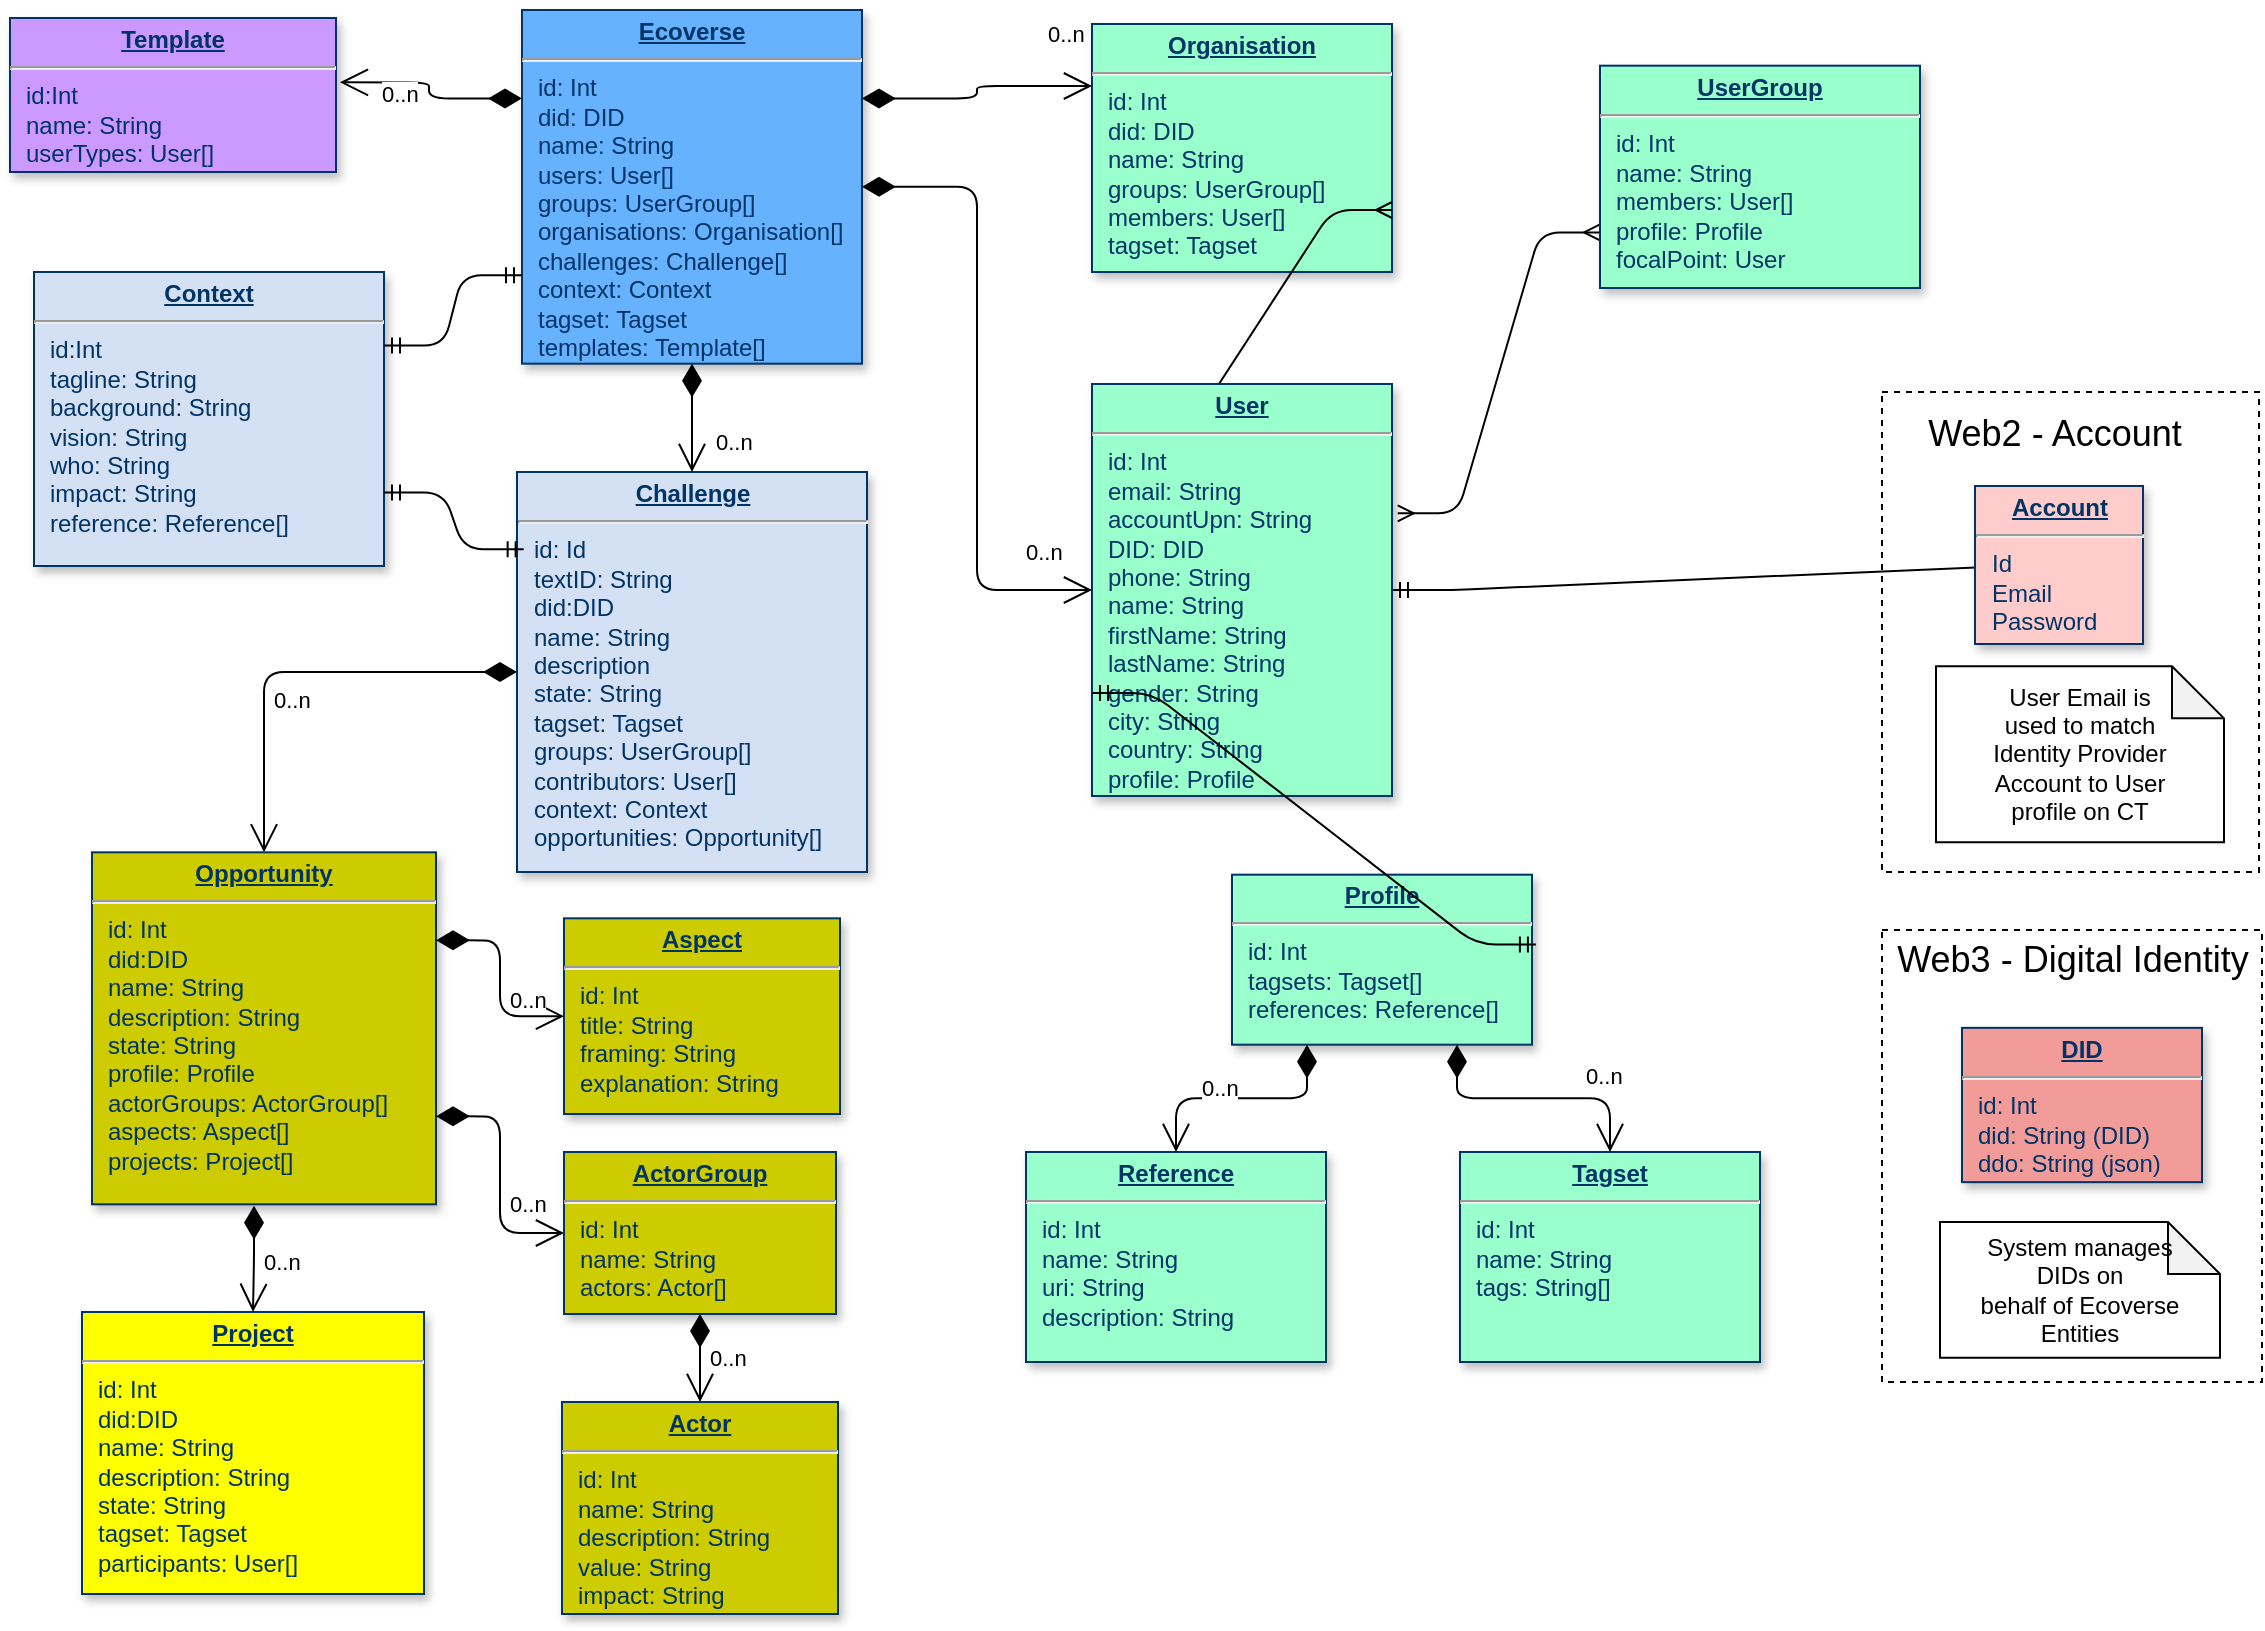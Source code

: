 <mxfile version="13.7.9" type="device"><diagram name="Page-1" id="efa7a0a1-bf9b-a30e-e6df-94a7791c09e9"><mxGraphModel dx="1718" dy="985" grid="0" gridSize="10" guides="1" tooltips="1" connect="1" arrows="1" fold="1" page="1" pageScale="1" pageWidth="1169" pageHeight="827" background="#ffffff" math="0" shadow="0"><root><mxCell id="0"/><mxCell id="1" parent="0"/><mxCell id="52S6UJCDuXW4AV97fZFU-33" value="" style="rounded=0;whiteSpace=wrap;html=1;dashed=1;" parent="1" vertex="1"><mxGeometry x="964" y="472" width="190" height="226" as="geometry"/></mxCell><mxCell id="uUSE7LgSBabqXevBdUgd-32" value="" style="rounded=0;whiteSpace=wrap;html=1;dashed=1;" parent="1" vertex="1"><mxGeometry x="964" y="203" width="188.5" height="240" as="geometry"/></mxCell><mxCell id="29" value="&lt;p style=&quot;margin: 0px ; margin-top: 4px ; text-align: center ; text-decoration: underline&quot;&gt;&lt;strong&gt;Challenge&lt;/strong&gt;&lt;/p&gt;&lt;hr&gt;&lt;p style=&quot;margin: 0px ; margin-left: 8px&quot;&gt;id: Id&lt;/p&gt;&lt;p style=&quot;margin: 0px ; margin-left: 8px&quot;&gt;textID: String&lt;/p&gt;&lt;p style=&quot;margin: 0px ; margin-left: 8px&quot;&gt;did:DID&lt;/p&gt;&lt;p style=&quot;margin: 0px ; margin-left: 8px&quot;&gt;name: String&lt;/p&gt;&lt;p style=&quot;margin: 0px ; margin-left: 8px&quot;&gt;description&lt;/p&gt;&lt;p style=&quot;margin: 0px ; margin-left: 8px&quot;&gt;state: String&lt;/p&gt;&lt;p style=&quot;margin: 0px 0px 0px 8px&quot;&gt;tagset: Tagset&lt;/p&gt;&lt;p style=&quot;margin: 0px 0px 0px 8px&quot;&gt;&lt;span&gt;groups: UserGroup[]&lt;/span&gt;&lt;br&gt;&lt;/p&gt;&lt;p style=&quot;margin: 0px 0px 0px 8px&quot;&gt;&lt;span&gt;contributors: User[]&lt;/span&gt;&lt;/p&gt;&lt;p style=&quot;margin: 0px 0px 0px 8px&quot;&gt;&lt;span&gt;context: Context&lt;/span&gt;&lt;/p&gt;&lt;p style=&quot;margin: 0px 0px 0px 8px&quot;&gt;&lt;span&gt;opportunities: Opportunity[]&lt;/span&gt;&lt;br&gt;&lt;/p&gt;&lt;div&gt;&lt;span&gt;&lt;br&gt;&lt;/span&gt;&lt;/div&gt;" style="verticalAlign=top;align=left;overflow=fill;fontSize=12;fontFamily=Helvetica;html=1;strokeColor=#003366;shadow=1;fillColor=#D4E1F5;fontColor=#003366" parent="1" vertex="1"><mxGeometry x="281.5" y="243" width="175" height="200" as="geometry"/></mxCell><mxCell id="crgheHHrN_SQFuG_95Lk-115" value="&lt;p style=&quot;margin: 0px ; margin-top: 4px ; text-align: center ; text-decoration: underline&quot;&gt;&lt;strong&gt;Project&lt;/strong&gt;&lt;/p&gt;&lt;hr&gt;&lt;p style=&quot;margin: 0px ; margin-left: 8px&quot;&gt;id: Int&lt;/p&gt;&lt;p style=&quot;margin: 0px ; margin-left: 8px&quot;&gt;did:DID&lt;/p&gt;&lt;p style=&quot;margin: 0px ; margin-left: 8px&quot;&gt;name: String&lt;/p&gt;&lt;p style=&quot;margin: 0px ; margin-left: 8px&quot;&gt;description: String&lt;/p&gt;&lt;p style=&quot;margin: 0px ; margin-left: 8px&quot;&gt;state: String&lt;/p&gt;&lt;p style=&quot;margin: 0px ; margin-left: 8px&quot;&gt;tagset: Tagset&lt;br&gt;&lt;/p&gt;&lt;p style=&quot;margin: 0px ; margin-left: 8px&quot;&gt;participants: User[]&lt;/p&gt;" style="verticalAlign=top;align=left;overflow=fill;fontSize=12;fontFamily=Helvetica;html=1;strokeColor=#003366;shadow=1;fillColor=#FFFF00;fontColor=#003366" parent="1" vertex="1"><mxGeometry x="64" y="663" width="171" height="141" as="geometry"/></mxCell><mxCell id="crgheHHrN_SQFuG_95Lk-131" value="&lt;p style=&quot;margin: 0px ; margin-top: 4px ; text-align: center ; text-decoration: underline&quot;&gt;&lt;strong&gt;Ecoverse&lt;/strong&gt;&lt;/p&gt;&lt;hr&gt;&lt;p style=&quot;margin: 0px ; margin-left: 8px&quot;&gt;id: Int&lt;/p&gt;&lt;p style=&quot;margin: 0px ; margin-left: 8px&quot;&gt;did: DID&lt;/p&gt;&lt;p style=&quot;margin: 0px ; margin-left: 8px&quot;&gt;name: String&lt;/p&gt;&lt;p style=&quot;margin: 0px ; margin-left: 8px&quot;&gt;users: User[]&lt;/p&gt;&lt;p style=&quot;margin: 0px ; margin-left: 8px&quot;&gt;groups: UserGroup[]&lt;/p&gt;&lt;p style=&quot;margin: 0px ; margin-left: 8px&quot;&gt;organisations: Organisation[]&lt;/p&gt;&lt;p style=&quot;margin: 0px ; margin-left: 8px&quot;&gt;challenges: Challenge[]&lt;/p&gt;&lt;p style=&quot;margin: 0px ; margin-left: 8px&quot;&gt;context: Context&lt;/p&gt;&lt;p style=&quot;margin: 0px ; margin-left: 8px&quot;&gt;tagset: Tagset&lt;/p&gt;&lt;p style=&quot;margin: 0px ; margin-left: 8px&quot;&gt;templates: Template[]&lt;/p&gt;" style="verticalAlign=top;align=left;overflow=fill;fontSize=12;fontFamily=Helvetica;html=1;strokeColor=#003366;shadow=1;fillColor=#66B2FF;fontColor=#003366" parent="1" vertex="1"><mxGeometry x="284" y="12" width="170" height="176.84" as="geometry"/></mxCell><mxCell id="g109RXZzPeZsBb1zn4cU-121" value="&lt;p style=&quot;margin: 0px ; margin-top: 4px ; text-align: center ; text-decoration: underline&quot;&gt;&lt;strong&gt;DID&lt;/strong&gt;&lt;/p&gt;&lt;hr&gt;&lt;p style=&quot;margin: 0px ; margin-left: 8px&quot;&gt;id: Int&lt;/p&gt;&lt;p style=&quot;margin: 0px ; margin-left: 8px&quot;&gt;did: String (DID)&lt;/p&gt;&lt;p style=&quot;margin: 0px ; margin-left: 8px&quot;&gt;ddo: String (json)&lt;/p&gt;&lt;p style=&quot;margin: 0px ; margin-left: 8px&quot;&gt;&lt;br&gt;&lt;/p&gt;" style="verticalAlign=top;align=left;overflow=fill;fontSize=12;fontFamily=Helvetica;html=1;strokeColor=#003366;shadow=1;fillColor=#F19C99;fontColor=#003366" parent="1" vertex="1"><mxGeometry x="1004" y="520.92" width="120" height="77.16" as="geometry"/></mxCell><mxCell id="g109RXZzPeZsBb1zn4cU-132" value="" style="edgeStyle=entityRelationEdgeStyle;fontSize=12;html=1;endArrow=ERmandOne;startArrow=ERmandOne;entryX=-0.012;entryY=0.578;entryDx=0;entryDy=0;exitX=1;exitY=0.5;exitDx=0;exitDy=0;entryPerimeter=0;" parent="1" source="22" edge="1"><mxGeometry width="100" height="100" relative="1" as="geometry"><mxPoint x="679" y="99" as="sourcePoint"/><mxPoint x="1088.492" y="288.662" as="targetPoint"/></mxGeometry></mxCell><mxCell id="g109RXZzPeZsBb1zn4cU-135" value="" style="edgeStyle=entityRelationEdgeStyle;fontSize=12;html=1;endArrow=ERmany;startArrow=ERmany;entryX=0;entryY=0.75;entryDx=0;entryDy=0;exitX=1.019;exitY=0.314;exitDx=0;exitDy=0;exitPerimeter=0;" parent="1" source="22" target="g109RXZzPeZsBb1zn4cU-131" edge="1"><mxGeometry width="100" height="100" relative="1" as="geometry"><mxPoint x="579" y="79" as="sourcePoint"/><mxPoint x="869" y="-141" as="targetPoint"/></mxGeometry></mxCell><mxCell id="g109RXZzPeZsBb1zn4cU-142" value="&lt;p style=&quot;margin: 0px ; margin-top: 4px ; text-align: center ; text-decoration: underline&quot;&gt;&lt;b&gt;Account&lt;/b&gt;&lt;/p&gt;&lt;hr&gt;&lt;p style=&quot;margin: 0px ; margin-left: 8px&quot;&gt;Id&lt;/p&gt;&lt;p style=&quot;margin: 0px ; margin-left: 8px&quot;&gt;Email&lt;/p&gt;&lt;p style=&quot;margin: 0px ; margin-left: 8px&quot;&gt;Password&lt;/p&gt;" style="verticalAlign=top;align=left;overflow=fill;fontSize=12;fontFamily=Helvetica;html=1;strokeColor=#003366;shadow=1;fillColor=#FFCCCC;fontColor=#003366" parent="1" vertex="1"><mxGeometry x="1010.5" y="250" width="84" height="79" as="geometry"/></mxCell><mxCell id="g109RXZzPeZsBb1zn4cU-143" value="&lt;p style=&quot;margin: 0px ; margin-top: 4px ; text-align: center ; text-decoration: underline&quot;&gt;&lt;b&gt;Organisation&lt;/b&gt;&lt;/p&gt;&lt;hr&gt;&lt;p style=&quot;margin: 0px ; margin-left: 8px&quot;&gt;id: Int&lt;/p&gt;&lt;p style=&quot;margin: 0px ; margin-left: 8px&quot;&gt;did: DID&lt;/p&gt;&lt;p style=&quot;margin: 0px ; margin-left: 8px&quot;&gt;name: String&lt;/p&gt;&lt;p style=&quot;margin: 0px ; margin-left: 8px&quot;&gt;groups: UserGroup[]&lt;/p&gt;&lt;p style=&quot;margin: 0px ; margin-left: 8px&quot;&gt;&lt;span&gt;members: User[]&lt;/span&gt;&lt;br&gt;&lt;/p&gt;&lt;p style=&quot;margin: 0px ; margin-left: 8px&quot;&gt;tagset: Tagset&lt;br&gt;&lt;/p&gt;" style="verticalAlign=top;align=left;overflow=fill;fontSize=12;fontFamily=Helvetica;html=1;strokeColor=#003366;shadow=1;fillColor=#99FFCC;fontColor=#003366" parent="1" vertex="1"><mxGeometry x="569" y="19" width="150" height="124" as="geometry"/></mxCell><mxCell id="g109RXZzPeZsBb1zn4cU-144" value="0..n" style="endArrow=open;html=1;endSize=12;startArrow=diamondThin;startSize=14;startFill=1;edgeStyle=orthogonalEdgeStyle;align=left;verticalAlign=bottom;strokeWidth=1;entryX=0;entryY=0.25;entryDx=0;entryDy=0;exitX=1;exitY=0.25;exitDx=0;exitDy=0;" parent="1" source="crgheHHrN_SQFuG_95Lk-131" target="g109RXZzPeZsBb1zn4cU-143" edge="1"><mxGeometry x="0.613" y="18" relative="1" as="geometry"><mxPoint x="459" y="124.0" as="sourcePoint"/><mxPoint x="609" y="196.5" as="targetPoint"/><mxPoint y="1" as="offset"/></mxGeometry></mxCell><mxCell id="g109RXZzPeZsBb1zn4cU-145" value="" style="edgeStyle=entityRelationEdgeStyle;fontSize=12;html=1;endArrow=ERmany;startArrow=ERmany;exitX=1;exitY=0.75;exitDx=0;exitDy=0;entryX=0;entryY=0.25;entryDx=0;entryDy=0;" parent="1" source="g109RXZzPeZsBb1zn4cU-143" target="22" edge="1"><mxGeometry width="100" height="100" relative="1" as="geometry"><mxPoint x="539" y="79" as="sourcePoint"/><mxPoint x="879" y="279" as="targetPoint"/></mxGeometry></mxCell><mxCell id="g109RXZzPeZsBb1zn4cU-146" value="&lt;p style=&quot;margin: 0px ; margin-top: 4px ; text-align: center ; text-decoration: underline&quot;&gt;&lt;strong&gt;Context&lt;/strong&gt;&lt;/p&gt;&lt;hr&gt;&lt;p style=&quot;margin: 0px ; margin-left: 8px&quot;&gt;id:Int&lt;/p&gt;&lt;p style=&quot;margin: 0px ; margin-left: 8px&quot;&gt;&lt;span&gt;tagline: String&lt;/span&gt;&lt;br&gt;&lt;/p&gt;&lt;p style=&quot;margin: 0px ; margin-left: 8px&quot;&gt;&lt;span&gt;background: String&lt;/span&gt;&lt;/p&gt;&lt;p style=&quot;margin: 0px ; margin-left: 8px&quot;&gt;&lt;span&gt;vision: String&lt;/span&gt;&lt;/p&gt;&lt;p style=&quot;margin: 0px ; margin-left: 8px&quot;&gt;&lt;span&gt;who: String&lt;/span&gt;&lt;/p&gt;&lt;p style=&quot;margin: 0px ; margin-left: 8px&quot;&gt;&lt;span&gt;impact: String&lt;/span&gt;&lt;/p&gt;&lt;p style=&quot;margin: 0px ; margin-left: 8px&quot;&gt;reference: Reference[]&lt;/p&gt;&lt;div&gt;&lt;span&gt;&lt;br&gt;&lt;/span&gt;&lt;/div&gt;" style="verticalAlign=top;align=left;overflow=fill;fontSize=12;fontFamily=Helvetica;html=1;strokeColor=#003366;shadow=1;fillColor=#D4E1F5;fontColor=#003366" parent="1" vertex="1"><mxGeometry x="40" y="143" width="175" height="147" as="geometry"/></mxCell><mxCell id="g109RXZzPeZsBb1zn4cU-147" value="" style="edgeStyle=entityRelationEdgeStyle;fontSize=12;html=1;endArrow=ERmandOne;startArrow=ERmandOne;exitX=1;exitY=0.25;exitDx=0;exitDy=0;entryX=0;entryY=0.75;entryDx=0;entryDy=0;" parent="1" source="g109RXZzPeZsBb1zn4cU-146" target="crgheHHrN_SQFuG_95Lk-131" edge="1"><mxGeometry width="100" height="100" relative="1" as="geometry"><mxPoint x="339" y="229.0" as="sourcePoint"/><mxPoint x="439" y="129.0" as="targetPoint"/></mxGeometry></mxCell><mxCell id="g109RXZzPeZsBb1zn4cU-148" value="" style="edgeStyle=entityRelationEdgeStyle;fontSize=12;html=1;endArrow=ERmandOne;startArrow=ERmandOne;exitX=1;exitY=0.75;exitDx=0;exitDy=0;entryX=0.019;entryY=0.193;entryDx=0;entryDy=0;entryPerimeter=0;" parent="1" source="g109RXZzPeZsBb1zn4cU-146" target="29" edge="1"><mxGeometry width="100" height="100" relative="1" as="geometry"><mxPoint x="179" y="236.5" as="sourcePoint"/><mxPoint x="289" y="124.0" as="targetPoint"/></mxGeometry></mxCell><mxCell id="22" value="&lt;p style=&quot;margin: 0px ; margin-top: 4px ; text-align: center ; text-decoration: underline&quot;&gt;&lt;b&gt;User&lt;/b&gt;&lt;/p&gt;&lt;hr&gt;&lt;p style=&quot;margin: 0px ; margin-left: 8px&quot;&gt;id: Int&lt;/p&gt;&lt;p style=&quot;margin: 0px 0px 0px 8px&quot;&gt;email: String&lt;/p&gt;&lt;p style=&quot;margin: 0px 0px 0px 8px&quot;&gt;accountUpn: String&lt;/p&gt;&lt;p style=&quot;margin: 0px ; margin-left: 8px&quot;&gt;DID: DID&lt;/p&gt;&lt;p style=&quot;margin: 0px ; margin-left: 8px&quot;&gt;phone: String&lt;/p&gt;&lt;p style=&quot;margin: 0px ; margin-left: 8px&quot;&gt;name: String&lt;/p&gt;&lt;p style=&quot;margin: 0px ; margin-left: 8px&quot;&gt;firstName: String&lt;/p&gt;&lt;p style=&quot;margin: 0px ; margin-left: 8px&quot;&gt;lastName: String&lt;/p&gt;&lt;p style=&quot;margin: 0px ; margin-left: 8px&quot;&gt;gender: String&lt;/p&gt;&lt;p style=&quot;margin: 0px ; margin-left: 8px&quot;&gt;city: String&lt;/p&gt;&lt;p style=&quot;margin: 0px ; margin-left: 8px&quot;&gt;country: String&lt;/p&gt;&lt;p style=&quot;margin: 0px ; margin-left: 8px&quot;&gt;&lt;span&gt;profile: Profile&lt;/span&gt;&lt;br&gt;&lt;/p&gt;" style="verticalAlign=top;align=left;overflow=fill;fontSize=12;fontFamily=Helvetica;html=1;strokeColor=#003366;shadow=1;fillColor=#99FFCC;fontColor=#003366" parent="1" vertex="1"><mxGeometry x="569" y="199" width="150" height="206" as="geometry"/></mxCell><mxCell id="g109RXZzPeZsBb1zn4cU-150" value="0..n" style="endArrow=open;html=1;endSize=12;startArrow=diamondThin;startSize=14;startFill=1;edgeStyle=orthogonalEdgeStyle;align=left;verticalAlign=bottom;strokeWidth=1;exitX=1;exitY=0.5;exitDx=0;exitDy=0;entryX=0;entryY=0.5;entryDx=0;entryDy=0;" parent="1" source="crgheHHrN_SQFuG_95Lk-131" target="22" edge="1"><mxGeometry x="0.782" y="10" relative="1" as="geometry"><mxPoint x="449" y="114" as="sourcePoint"/><mxPoint x="849" y="284" as="targetPoint"/><mxPoint as="offset"/></mxGeometry></mxCell><mxCell id="g109RXZzPeZsBb1zn4cU-131" value="&lt;p style=&quot;margin: 0px ; margin-top: 4px ; text-align: center ; text-decoration: underline&quot;&gt;&lt;b&gt;UserGroup&lt;/b&gt;&lt;/p&gt;&lt;hr&gt;&lt;p style=&quot;margin: 0px ; margin-left: 8px&quot;&gt;id: Int&lt;/p&gt;&lt;p style=&quot;margin: 0px ; margin-left: 8px&quot;&gt;name: String&lt;/p&gt;&lt;p style=&quot;margin: 0px ; margin-left: 8px&quot;&gt;members: User[]&lt;/p&gt;&lt;p style=&quot;margin: 0px ; margin-left: 8px&quot;&gt;profile: Profile&lt;br&gt;&lt;/p&gt;&lt;p style=&quot;margin: 0px ; margin-left: 8px&quot;&gt;focalPoint: User&lt;/p&gt;" style="verticalAlign=top;align=left;overflow=fill;fontSize=12;fontFamily=Helvetica;html=1;strokeColor=#003366;shadow=1;fillColor=#99FFCC;fontColor=#003366" parent="1" vertex="1"><mxGeometry x="823" y="39.84" width="160" height="111.16" as="geometry"/></mxCell><mxCell id="g109RXZzPeZsBb1zn4cU-152" value="0..n" style="endArrow=open;html=1;endSize=12;startArrow=diamondThin;startSize=14;startFill=1;edgeStyle=orthogonalEdgeStyle;align=left;verticalAlign=bottom;strokeWidth=1;exitX=0.5;exitY=1;exitDx=0;exitDy=0;entryX=0.5;entryY=0;entryDx=0;entryDy=0;" parent="1" source="crgheHHrN_SQFuG_95Lk-131" target="29" edge="1"><mxGeometry x="0.782" y="10" relative="1" as="geometry"><mxPoint x="389" y="219.0" as="sourcePoint"/><mxPoint x="509" y="374" as="targetPoint"/><mxPoint as="offset"/></mxGeometry></mxCell><mxCell id="g109RXZzPeZsBb1zn4cU-153" value="0..n" style="endArrow=open;html=1;endSize=12;startArrow=diamondThin;startSize=14;startFill=1;edgeStyle=orthogonalEdgeStyle;align=left;verticalAlign=bottom;strokeWidth=1;exitX=0.471;exitY=1.004;exitDx=0;exitDy=0;exitPerimeter=0;" parent="1" source="52S6UJCDuXW4AV97fZFU-31" target="crgheHHrN_SQFuG_95Lk-115" edge="1"><mxGeometry x="0.368" y="3" relative="1" as="geometry"><mxPoint x="374" y="189.0" as="sourcePoint"/><mxPoint x="374" y="399" as="targetPoint"/><mxPoint y="1" as="offset"/></mxGeometry></mxCell><mxCell id="uUSE7LgSBabqXevBdUgd-38" value="&lt;p style=&quot;margin: 0px ; margin-top: 4px ; text-align: center ; text-decoration: underline&quot;&gt;&lt;b&gt;Tagset&lt;/b&gt;&lt;/p&gt;&lt;hr&gt;&lt;p style=&quot;margin: 0px ; margin-left: 8px&quot;&gt;id: Int&lt;/p&gt;&lt;p style=&quot;margin: 0px ; margin-left: 8px&quot;&gt;name: String&lt;/p&gt;&lt;p style=&quot;margin: 0px ; margin-left: 8px&quot;&gt;tags: String[]&lt;/p&gt;&lt;p style=&quot;margin: 0px ; margin-left: 8px&quot;&gt;&lt;br&gt;&lt;/p&gt;" style="verticalAlign=top;align=left;overflow=fill;fontSize=12;fontFamily=Helvetica;html=1;strokeColor=#003366;shadow=1;fillColor=#99FFCC;fontColor=#003366" parent="1" vertex="1"><mxGeometry x="753" y="583" width="150" height="105" as="geometry"/></mxCell><mxCell id="52S6UJCDuXW4AV97fZFU-29" value="User Email is &lt;br&gt;used&amp;nbsp;to match &lt;br&gt;Identity Provider &lt;br&gt;Account to User &lt;br&gt;profile on CT" style="shape=note;whiteSpace=wrap;html=1;backgroundOutline=1;darkOpacity=0.05;size=26;" parent="1" vertex="1"><mxGeometry x="991" y="340.16" width="144" height="88" as="geometry"/></mxCell><mxCell id="52S6UJCDuXW4AV97fZFU-30" value="&lt;p style=&quot;margin: 0px ; margin-top: 4px ; text-align: center ; text-decoration: underline&quot;&gt;&lt;b&gt;Profile&lt;/b&gt;&lt;/p&gt;&lt;hr&gt;&lt;p style=&quot;margin: 0px ; margin-left: 8px&quot;&gt;id: Int&lt;/p&gt;&lt;p style=&quot;margin: 0px ; margin-left: 8px&quot;&gt;tagsets: Tagset[]&lt;/p&gt;&lt;p style=&quot;margin: 0px ; margin-left: 8px&quot;&gt;references: Reference[]&lt;/p&gt;&lt;p style=&quot;margin: 0px ; margin-left: 8px&quot;&gt;&lt;br&gt;&lt;/p&gt;" style="verticalAlign=top;align=left;overflow=fill;fontSize=12;fontFamily=Helvetica;html=1;strokeColor=#003366;shadow=1;fillColor=#99FFCC;fontColor=#003366" parent="1" vertex="1"><mxGeometry x="639" y="444.34" width="150" height="85" as="geometry"/></mxCell><mxCell id="52S6UJCDuXW4AV97fZFU-31" value="&lt;p style=&quot;margin: 0px ; margin-top: 4px ; text-align: center ; text-decoration: underline&quot;&gt;&lt;strong&gt;Opportunity&lt;/strong&gt;&lt;/p&gt;&lt;hr&gt;&lt;p style=&quot;margin: 0px ; margin-left: 8px&quot;&gt;id: Int&lt;/p&gt;&lt;p style=&quot;margin: 0px ; margin-left: 8px&quot;&gt;did:DID&lt;/p&gt;&lt;p style=&quot;margin: 0px ; margin-left: 8px&quot;&gt;name: String&lt;/p&gt;&lt;p style=&quot;margin: 0px ; margin-left: 8px&quot;&gt;description: String&lt;/p&gt;&lt;p style=&quot;margin: 0px ; margin-left: 8px&quot;&gt;state: String&lt;/p&gt;&lt;p style=&quot;margin: 0px ; margin-left: 8px&quot;&gt;profile: Profile&lt;/p&gt;&lt;p style=&quot;margin: 0px ; margin-left: 8px&quot;&gt;actorGroups: ActorGroup[]&lt;/p&gt;&lt;p style=&quot;margin: 0px ; margin-left: 8px&quot;&gt;&lt;span&gt;aspects: Aspect[]&lt;/span&gt;&lt;/p&gt;&lt;p style=&quot;margin: 0px ; margin-left: 8px&quot;&gt;&lt;span&gt;projects: Project[]&lt;/span&gt;&lt;/p&gt;" style="verticalAlign=top;align=left;overflow=fill;fontSize=12;fontFamily=Helvetica;html=1;strokeColor=#003366;shadow=1;fillColor=#CCCC00;fontColor=#003366" parent="1" vertex="1"><mxGeometry x="69" y="433.16" width="172" height="176" as="geometry"/></mxCell><mxCell id="52S6UJCDuXW4AV97fZFU-32" value="0..n" style="endArrow=open;html=1;endSize=12;startArrow=diamondThin;startSize=14;startFill=1;edgeStyle=orthogonalEdgeStyle;align=left;verticalAlign=bottom;strokeWidth=1;exitX=0;exitY=0.5;exitDx=0;exitDy=0;entryX=0.5;entryY=0;entryDx=0;entryDy=0;" parent="1" source="29" target="52S6UJCDuXW4AV97fZFU-31" edge="1"><mxGeometry x="0.368" y="3" relative="1" as="geometry"><mxPoint x="252.95" y="714.147" as="sourcePoint"/><mxPoint x="727" y="755.16" as="targetPoint"/><mxPoint y="1" as="offset"/></mxGeometry></mxCell><mxCell id="52S6UJCDuXW4AV97fZFU-35" value="&lt;font style=&quot;font-size: 18px&quot;&gt;Web2 - Account&lt;/font&gt;" style="text;html=1;strokeColor=none;fillColor=none;align=center;verticalAlign=middle;whiteSpace=wrap;rounded=0;" parent="1" vertex="1"><mxGeometry x="957" y="213.84" width="187" height="20" as="geometry"/></mxCell><mxCell id="52S6UJCDuXW4AV97fZFU-36" value="&lt;font style=&quot;font-size: 18px&quot;&gt;Web3 - Digital Identity&lt;/font&gt;" style="text;html=1;strokeColor=none;fillColor=none;align=center;verticalAlign=middle;whiteSpace=wrap;rounded=0;" parent="1" vertex="1"><mxGeometry x="965.5" y="476.84" width="187" height="20" as="geometry"/></mxCell><mxCell id="52S6UJCDuXW4AV97fZFU-37" value="System manages &lt;br&gt;DIDs on &lt;br&gt;behalf&amp;nbsp;of Ecoverse Entities" style="shape=note;whiteSpace=wrap;html=1;backgroundOutline=1;darkOpacity=0.05;size=26;" parent="1" vertex="1"><mxGeometry x="993" y="618" width="140" height="67.84" as="geometry"/></mxCell><mxCell id="52S6UJCDuXW4AV97fZFU-38" value="&lt;p style=&quot;margin: 0px ; margin-top: 4px ; text-align: center ; text-decoration: underline&quot;&gt;&lt;b&gt;Reference&lt;/b&gt;&lt;/p&gt;&lt;hr&gt;&lt;p style=&quot;margin: 0px ; margin-left: 8px&quot;&gt;id: Int&lt;/p&gt;&lt;p style=&quot;margin: 0px ; margin-left: 8px&quot;&gt;name: String&lt;/p&gt;&lt;p style=&quot;margin: 0px ; margin-left: 8px&quot;&gt;uri: String&lt;/p&gt;&lt;p style=&quot;margin: 0px ; margin-left: 8px&quot;&gt;description: String&lt;/p&gt;&lt;p style=&quot;margin: 0px ; margin-left: 8px&quot;&gt;&lt;br&gt;&lt;/p&gt;" style="verticalAlign=top;align=left;overflow=fill;fontSize=12;fontFamily=Helvetica;html=1;strokeColor=#003366;shadow=1;fillColor=#99FFCC;fontColor=#003366" parent="1" vertex="1"><mxGeometry x="536" y="583" width="150" height="105" as="geometry"/></mxCell><mxCell id="52S6UJCDuXW4AV97fZFU-39" value="0..n" style="endArrow=open;html=1;endSize=12;startArrow=diamondThin;startSize=14;startFill=1;edgeStyle=orthogonalEdgeStyle;align=left;verticalAlign=bottom;strokeWidth=1;exitX=0.25;exitY=1;exitDx=0;exitDy=0;entryX=0.5;entryY=0;entryDx=0;entryDy=0;" parent="1" source="52S6UJCDuXW4AV97fZFU-30" target="52S6UJCDuXW4AV97fZFU-38" edge="1"><mxGeometry x="0.368" y="3" relative="1" as="geometry"><mxPoint x="367" y="529.134" as="sourcePoint"/><mxPoint x="366.5" y="602.16" as="targetPoint"/><mxPoint y="1" as="offset"/></mxGeometry></mxCell><mxCell id="52S6UJCDuXW4AV97fZFU-40" value="0..n" style="endArrow=open;html=1;endSize=12;startArrow=diamondThin;startSize=14;startFill=1;edgeStyle=orthogonalEdgeStyle;align=left;verticalAlign=bottom;strokeWidth=1;entryX=0.5;entryY=0;entryDx=0;entryDy=0;exitX=0.75;exitY=1;exitDx=0;exitDy=0;" parent="1" source="52S6UJCDuXW4AV97fZFU-30" target="uUSE7LgSBabqXevBdUgd-38" edge="1"><mxGeometry x="0.368" y="3" relative="1" as="geometry"><mxPoint x="719" y="519.16" as="sourcePoint"/><mxPoint x="619" y="597.16" as="targetPoint"/><mxPoint y="1" as="offset"/></mxGeometry></mxCell><mxCell id="52S6UJCDuXW4AV97fZFU-41" style="edgeStyle=orthogonalEdgeStyle;rounded=0;orthogonalLoop=1;jettySize=auto;html=1;exitX=0.5;exitY=1;exitDx=0;exitDy=0;" parent="1" edge="1"><mxGeometry relative="1" as="geometry"><mxPoint x="1138" y="691" as="sourcePoint"/><mxPoint x="1138" y="691" as="targetPoint"/></mxGeometry></mxCell><mxCell id="52S6UJCDuXW4AV97fZFU-42" value="" style="edgeStyle=entityRelationEdgeStyle;fontSize=12;html=1;endArrow=ERmandOne;startArrow=ERmandOne;entryX=0;entryY=0.75;entryDx=0;entryDy=0;exitX=1.013;exitY=0.41;exitDx=0;exitDy=0;exitPerimeter=0;" parent="1" source="52S6UJCDuXW4AV97fZFU-30" target="22" edge="1"><mxGeometry width="100" height="100" relative="1" as="geometry"><mxPoint x="535" y="436" as="sourcePoint"/><mxPoint x="289.825" y="392.163" as="targetPoint"/></mxGeometry></mxCell><mxCell id="G8CPrSdooPZw7x7xq0sv-29" value="&lt;p style=&quot;margin: 0px ; margin-top: 4px ; text-align: center ; text-decoration: underline&quot;&gt;&lt;strong&gt;ActorGroup&lt;/strong&gt;&lt;/p&gt;&lt;hr&gt;&lt;p style=&quot;margin: 0px ; margin-left: 8px&quot;&gt;id: Int&lt;/p&gt;&lt;p style=&quot;margin: 0px ; margin-left: 8px&quot;&gt;name: String&lt;/p&gt;&lt;p style=&quot;margin: 0px ; margin-left: 8px&quot;&gt;actors: Actor[]&lt;/p&gt;" style="verticalAlign=top;align=left;overflow=fill;fontSize=12;fontFamily=Helvetica;html=1;strokeColor=#003366;shadow=1;fillColor=#CCCC00;fontColor=#003366" vertex="1" parent="1"><mxGeometry x="305" y="583" width="136" height="81" as="geometry"/></mxCell><mxCell id="G8CPrSdooPZw7x7xq0sv-30" value="&lt;p style=&quot;margin: 0px ; margin-top: 4px ; text-align: center ; text-decoration: underline&quot;&gt;&lt;strong&gt;Actor&lt;/strong&gt;&lt;/p&gt;&lt;hr&gt;&lt;p style=&quot;margin: 0px ; margin-left: 8px&quot;&gt;id: Int&lt;/p&gt;&lt;p style=&quot;margin: 0px ; margin-left: 8px&quot;&gt;name: String&lt;/p&gt;&lt;p style=&quot;margin: 0px ; margin-left: 8px&quot;&gt;description: String&lt;/p&gt;&lt;p style=&quot;margin: 0px ; margin-left: 8px&quot;&gt;value: String&lt;/p&gt;&lt;p style=&quot;margin: 0px ; margin-left: 8px&quot;&gt;impact: String&lt;/p&gt;" style="verticalAlign=top;align=left;overflow=fill;fontSize=12;fontFamily=Helvetica;html=1;strokeColor=#003366;shadow=1;fillColor=#CCCC00;fontColor=#003366" vertex="1" parent="1"><mxGeometry x="304" y="708" width="138" height="106" as="geometry"/></mxCell><mxCell id="G8CPrSdooPZw7x7xq0sv-31" value="0..n" style="endArrow=open;html=1;endSize=12;startArrow=diamondThin;startSize=14;startFill=1;edgeStyle=orthogonalEdgeStyle;align=left;verticalAlign=bottom;strokeWidth=1;exitX=0.5;exitY=1;exitDx=0;exitDy=0;" edge="1" parent="1" source="G8CPrSdooPZw7x7xq0sv-29" target="G8CPrSdooPZw7x7xq0sv-30"><mxGeometry x="0.368" y="3" relative="1" as="geometry"><mxPoint x="464" y="612" as="sourcePoint"/><mxPoint x="840" y="579.16" as="targetPoint"/><mxPoint y="1" as="offset"/></mxGeometry></mxCell><mxCell id="G8CPrSdooPZw7x7xq0sv-33" value="&lt;p style=&quot;margin: 0px ; margin-top: 4px ; text-align: center ; text-decoration: underline&quot;&gt;&lt;strong&gt;Aspect&lt;/strong&gt;&lt;/p&gt;&lt;hr&gt;&lt;p style=&quot;margin: 0px ; margin-left: 8px&quot;&gt;id: Int&lt;/p&gt;&lt;p style=&quot;margin: 0px ; margin-left: 8px&quot;&gt;title: String&lt;/p&gt;&lt;p style=&quot;margin: 0px ; margin-left: 8px&quot;&gt;framing: String&lt;/p&gt;&lt;p style=&quot;margin: 0px ; margin-left: 8px&quot;&gt;explanation: String&lt;br&gt;&lt;/p&gt;" style="verticalAlign=top;align=left;overflow=fill;fontSize=12;fontFamily=Helvetica;html=1;strokeColor=#003366;shadow=1;fillColor=#CCCC00;fontColor=#003366" vertex="1" parent="1"><mxGeometry x="305" y="466.16" width="138" height="97.84" as="geometry"/></mxCell><mxCell id="G8CPrSdooPZw7x7xq0sv-34" value="0..n" style="endArrow=open;html=1;endSize=12;startArrow=diamondThin;startSize=14;startFill=1;edgeStyle=orthogonalEdgeStyle;align=left;verticalAlign=bottom;strokeWidth=1;exitX=1;exitY=0.75;exitDx=0;exitDy=0;" edge="1" parent="1" source="52S6UJCDuXW4AV97fZFU-31" target="G8CPrSdooPZw7x7xq0sv-29"><mxGeometry x="0.368" y="3" relative="1" as="geometry"><mxPoint x="407.0" y="673" as="sourcePoint"/><mxPoint x="407.0" y="711" as="targetPoint"/><mxPoint y="1" as="offset"/></mxGeometry></mxCell><mxCell id="G8CPrSdooPZw7x7xq0sv-35" value="0..n" style="endArrow=open;html=1;endSize=12;startArrow=diamondThin;startSize=14;startFill=1;edgeStyle=orthogonalEdgeStyle;align=left;verticalAlign=bottom;strokeWidth=1;exitX=1;exitY=0.25;exitDx=0;exitDy=0;entryX=0;entryY=0.5;entryDx=0;entryDy=0;" edge="1" parent="1" source="52S6UJCDuXW4AV97fZFU-31" target="G8CPrSdooPZw7x7xq0sv-33"><mxGeometry x="0.368" y="3" relative="1" as="geometry"><mxPoint x="251" y="575.16" as="sourcePoint"/><mxPoint x="339" y="630.034" as="targetPoint"/><mxPoint y="1" as="offset"/></mxGeometry></mxCell><mxCell id="G8CPrSdooPZw7x7xq0sv-36" value="&lt;p style=&quot;margin: 0px ; margin-top: 4px ; text-align: center ; text-decoration: underline&quot;&gt;&lt;strong&gt;Template&lt;/strong&gt;&lt;/p&gt;&lt;hr&gt;&lt;p style=&quot;margin: 0px ; margin-left: 8px&quot;&gt;id:Int&lt;/p&gt;&lt;p style=&quot;margin: 0px ; margin-left: 8px&quot;&gt;name: String&lt;/p&gt;&lt;p style=&quot;margin: 0px ; margin-left: 8px&quot;&gt;&lt;span&gt;userTypes: User[]&lt;/span&gt;&lt;/p&gt;&lt;div&gt;&lt;span&gt;&lt;br&gt;&lt;/span&gt;&lt;/div&gt;" style="verticalAlign=top;align=left;overflow=fill;fontSize=12;fontFamily=Helvetica;html=1;strokeColor=#003366;shadow=1;fillColor=#CC99FF;fontColor=#003366" vertex="1" parent="1"><mxGeometry x="28" y="16" width="163" height="77" as="geometry"/></mxCell><mxCell id="G8CPrSdooPZw7x7xq0sv-37" value="0..n" style="endArrow=open;html=1;endSize=12;startArrow=diamondThin;startSize=14;startFill=1;edgeStyle=orthogonalEdgeStyle;align=left;verticalAlign=bottom;strokeWidth=1;exitX=0;exitY=0.25;exitDx=0;exitDy=0;entryX=1.012;entryY=0.418;entryDx=0;entryDy=0;entryPerimeter=0;" edge="1" parent="1" source="crgheHHrN_SQFuG_95Lk-131" target="G8CPrSdooPZw7x7xq0sv-36"><mxGeometry x="0.616" y="15" relative="1" as="geometry"><mxPoint x="464" y="117.66" as="sourcePoint"/><mxPoint x="579" y="300.58" as="targetPoint"/><mxPoint as="offset"/></mxGeometry></mxCell></root></mxGraphModel></diagram></mxfile>